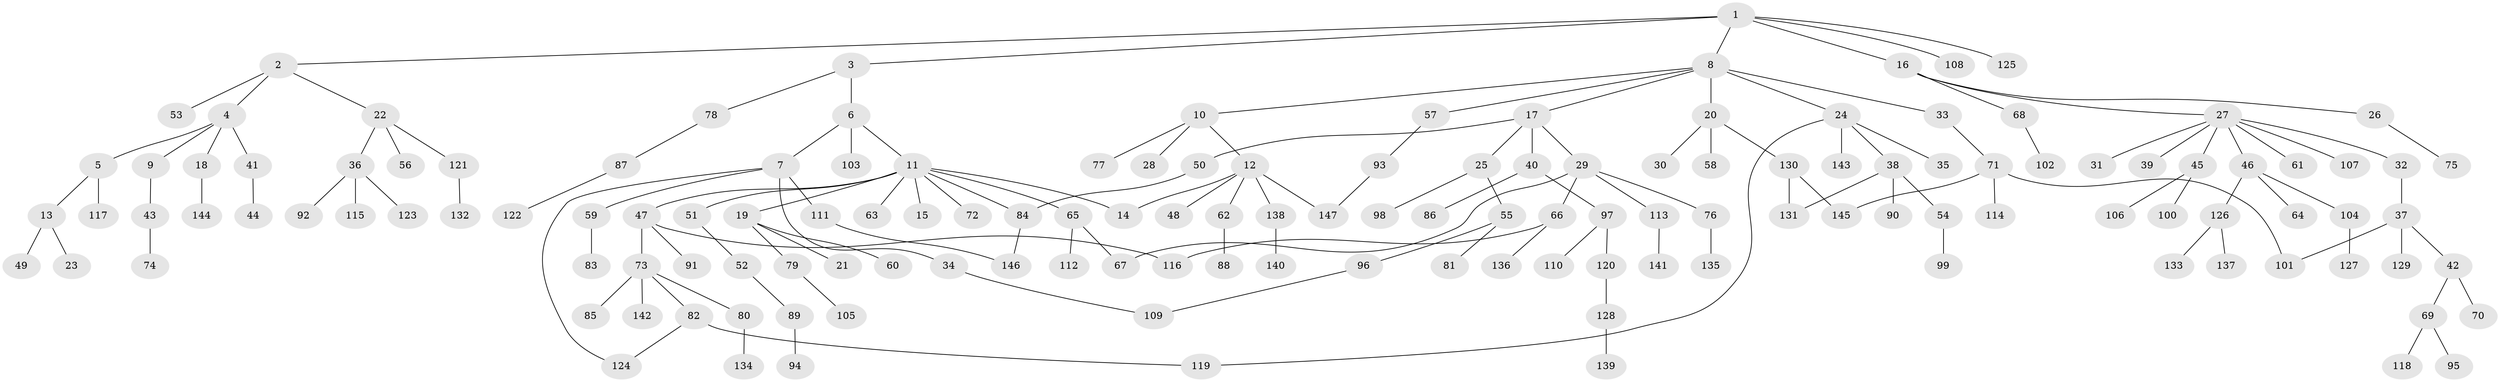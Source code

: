 // coarse degree distribution, {5: 0.05405405405405406, 3: 0.24324324324324326, 2: 0.2702702702702703, 4: 0.013513513513513514, 7: 0.013513513513513514, 6: 0.04054054054054054, 1: 0.36486486486486486}
// Generated by graph-tools (version 1.1) at 2025/48/03/04/25 22:48:47]
// undirected, 147 vertices, 158 edges
graph export_dot {
  node [color=gray90,style=filled];
  1;
  2;
  3;
  4;
  5;
  6;
  7;
  8;
  9;
  10;
  11;
  12;
  13;
  14;
  15;
  16;
  17;
  18;
  19;
  20;
  21;
  22;
  23;
  24;
  25;
  26;
  27;
  28;
  29;
  30;
  31;
  32;
  33;
  34;
  35;
  36;
  37;
  38;
  39;
  40;
  41;
  42;
  43;
  44;
  45;
  46;
  47;
  48;
  49;
  50;
  51;
  52;
  53;
  54;
  55;
  56;
  57;
  58;
  59;
  60;
  61;
  62;
  63;
  64;
  65;
  66;
  67;
  68;
  69;
  70;
  71;
  72;
  73;
  74;
  75;
  76;
  77;
  78;
  79;
  80;
  81;
  82;
  83;
  84;
  85;
  86;
  87;
  88;
  89;
  90;
  91;
  92;
  93;
  94;
  95;
  96;
  97;
  98;
  99;
  100;
  101;
  102;
  103;
  104;
  105;
  106;
  107;
  108;
  109;
  110;
  111;
  112;
  113;
  114;
  115;
  116;
  117;
  118;
  119;
  120;
  121;
  122;
  123;
  124;
  125;
  126;
  127;
  128;
  129;
  130;
  131;
  132;
  133;
  134;
  135;
  136;
  137;
  138;
  139;
  140;
  141;
  142;
  143;
  144;
  145;
  146;
  147;
  1 -- 2;
  1 -- 3;
  1 -- 8;
  1 -- 16;
  1 -- 108;
  1 -- 125;
  2 -- 4;
  2 -- 22;
  2 -- 53;
  3 -- 6;
  3 -- 78;
  4 -- 5;
  4 -- 9;
  4 -- 18;
  4 -- 41;
  5 -- 13;
  5 -- 117;
  6 -- 7;
  6 -- 11;
  6 -- 103;
  7 -- 34;
  7 -- 59;
  7 -- 111;
  7 -- 124;
  8 -- 10;
  8 -- 17;
  8 -- 20;
  8 -- 24;
  8 -- 33;
  8 -- 57;
  9 -- 43;
  10 -- 12;
  10 -- 28;
  10 -- 77;
  11 -- 15;
  11 -- 19;
  11 -- 47;
  11 -- 51;
  11 -- 63;
  11 -- 65;
  11 -- 72;
  11 -- 14;
  11 -- 84;
  12 -- 14;
  12 -- 48;
  12 -- 62;
  12 -- 138;
  12 -- 147;
  13 -- 23;
  13 -- 49;
  16 -- 26;
  16 -- 27;
  16 -- 68;
  17 -- 25;
  17 -- 29;
  17 -- 40;
  17 -- 50;
  18 -- 144;
  19 -- 21;
  19 -- 60;
  19 -- 79;
  20 -- 30;
  20 -- 58;
  20 -- 130;
  22 -- 36;
  22 -- 56;
  22 -- 121;
  24 -- 35;
  24 -- 38;
  24 -- 143;
  24 -- 119;
  25 -- 55;
  25 -- 98;
  26 -- 75;
  27 -- 31;
  27 -- 32;
  27 -- 39;
  27 -- 45;
  27 -- 46;
  27 -- 61;
  27 -- 107;
  29 -- 66;
  29 -- 76;
  29 -- 113;
  29 -- 67;
  32 -- 37;
  33 -- 71;
  34 -- 109;
  36 -- 92;
  36 -- 115;
  36 -- 123;
  37 -- 42;
  37 -- 129;
  37 -- 101;
  38 -- 54;
  38 -- 90;
  38 -- 131;
  40 -- 86;
  40 -- 97;
  41 -- 44;
  42 -- 69;
  42 -- 70;
  43 -- 74;
  45 -- 100;
  45 -- 106;
  46 -- 64;
  46 -- 104;
  46 -- 126;
  47 -- 73;
  47 -- 91;
  47 -- 116;
  50 -- 84;
  51 -- 52;
  52 -- 89;
  54 -- 99;
  55 -- 81;
  55 -- 96;
  57 -- 93;
  59 -- 83;
  62 -- 88;
  65 -- 67;
  65 -- 112;
  66 -- 116;
  66 -- 136;
  68 -- 102;
  69 -- 95;
  69 -- 118;
  71 -- 101;
  71 -- 114;
  71 -- 145;
  73 -- 80;
  73 -- 82;
  73 -- 85;
  73 -- 142;
  76 -- 135;
  78 -- 87;
  79 -- 105;
  80 -- 134;
  82 -- 119;
  82 -- 124;
  84 -- 146;
  87 -- 122;
  89 -- 94;
  93 -- 147;
  96 -- 109;
  97 -- 110;
  97 -- 120;
  104 -- 127;
  111 -- 146;
  113 -- 141;
  120 -- 128;
  121 -- 132;
  126 -- 133;
  126 -- 137;
  128 -- 139;
  130 -- 131;
  130 -- 145;
  138 -- 140;
}
